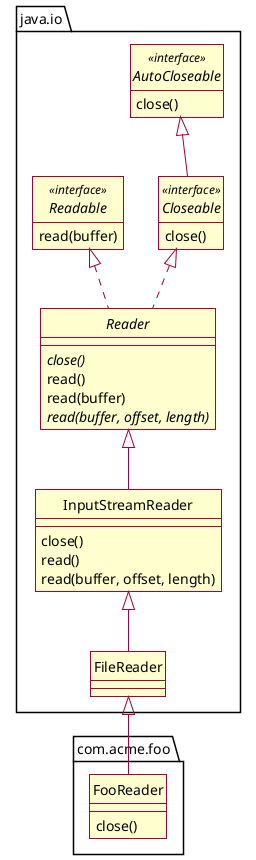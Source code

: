 @startuml

skin rose
skinparam style strictuml
skinparam backgroundColor transparent

hide <<interface>> fields

set separator none

package java.io {

    interface AutoCloseable <<interface>> {
        close()
    }

    interface Closeable <<interface>> {
        close()
    }
    AutoCloseable <|-- Closeable

    interface Readable <<interface>> {
        read(buffer)
    }

    abstract Reader {
        close() {abstract}
        read()
        read(buffer)
        read(buffer, offset, length) {abstract}
    }
    Closeable <|.. Reader
    Readable <|.. Reader

    class InputStreamReader {
        close()
        read()
        read(buffer, offset, length)
    }
    Reader <|-- InputStreamReader

    class FileReader
    InputStreamReader <|-- FileReader

}

package com.acme.foo {

    class FooReader {
        close()
    }
    FileReader <|-- FooReader

}

@enduml
